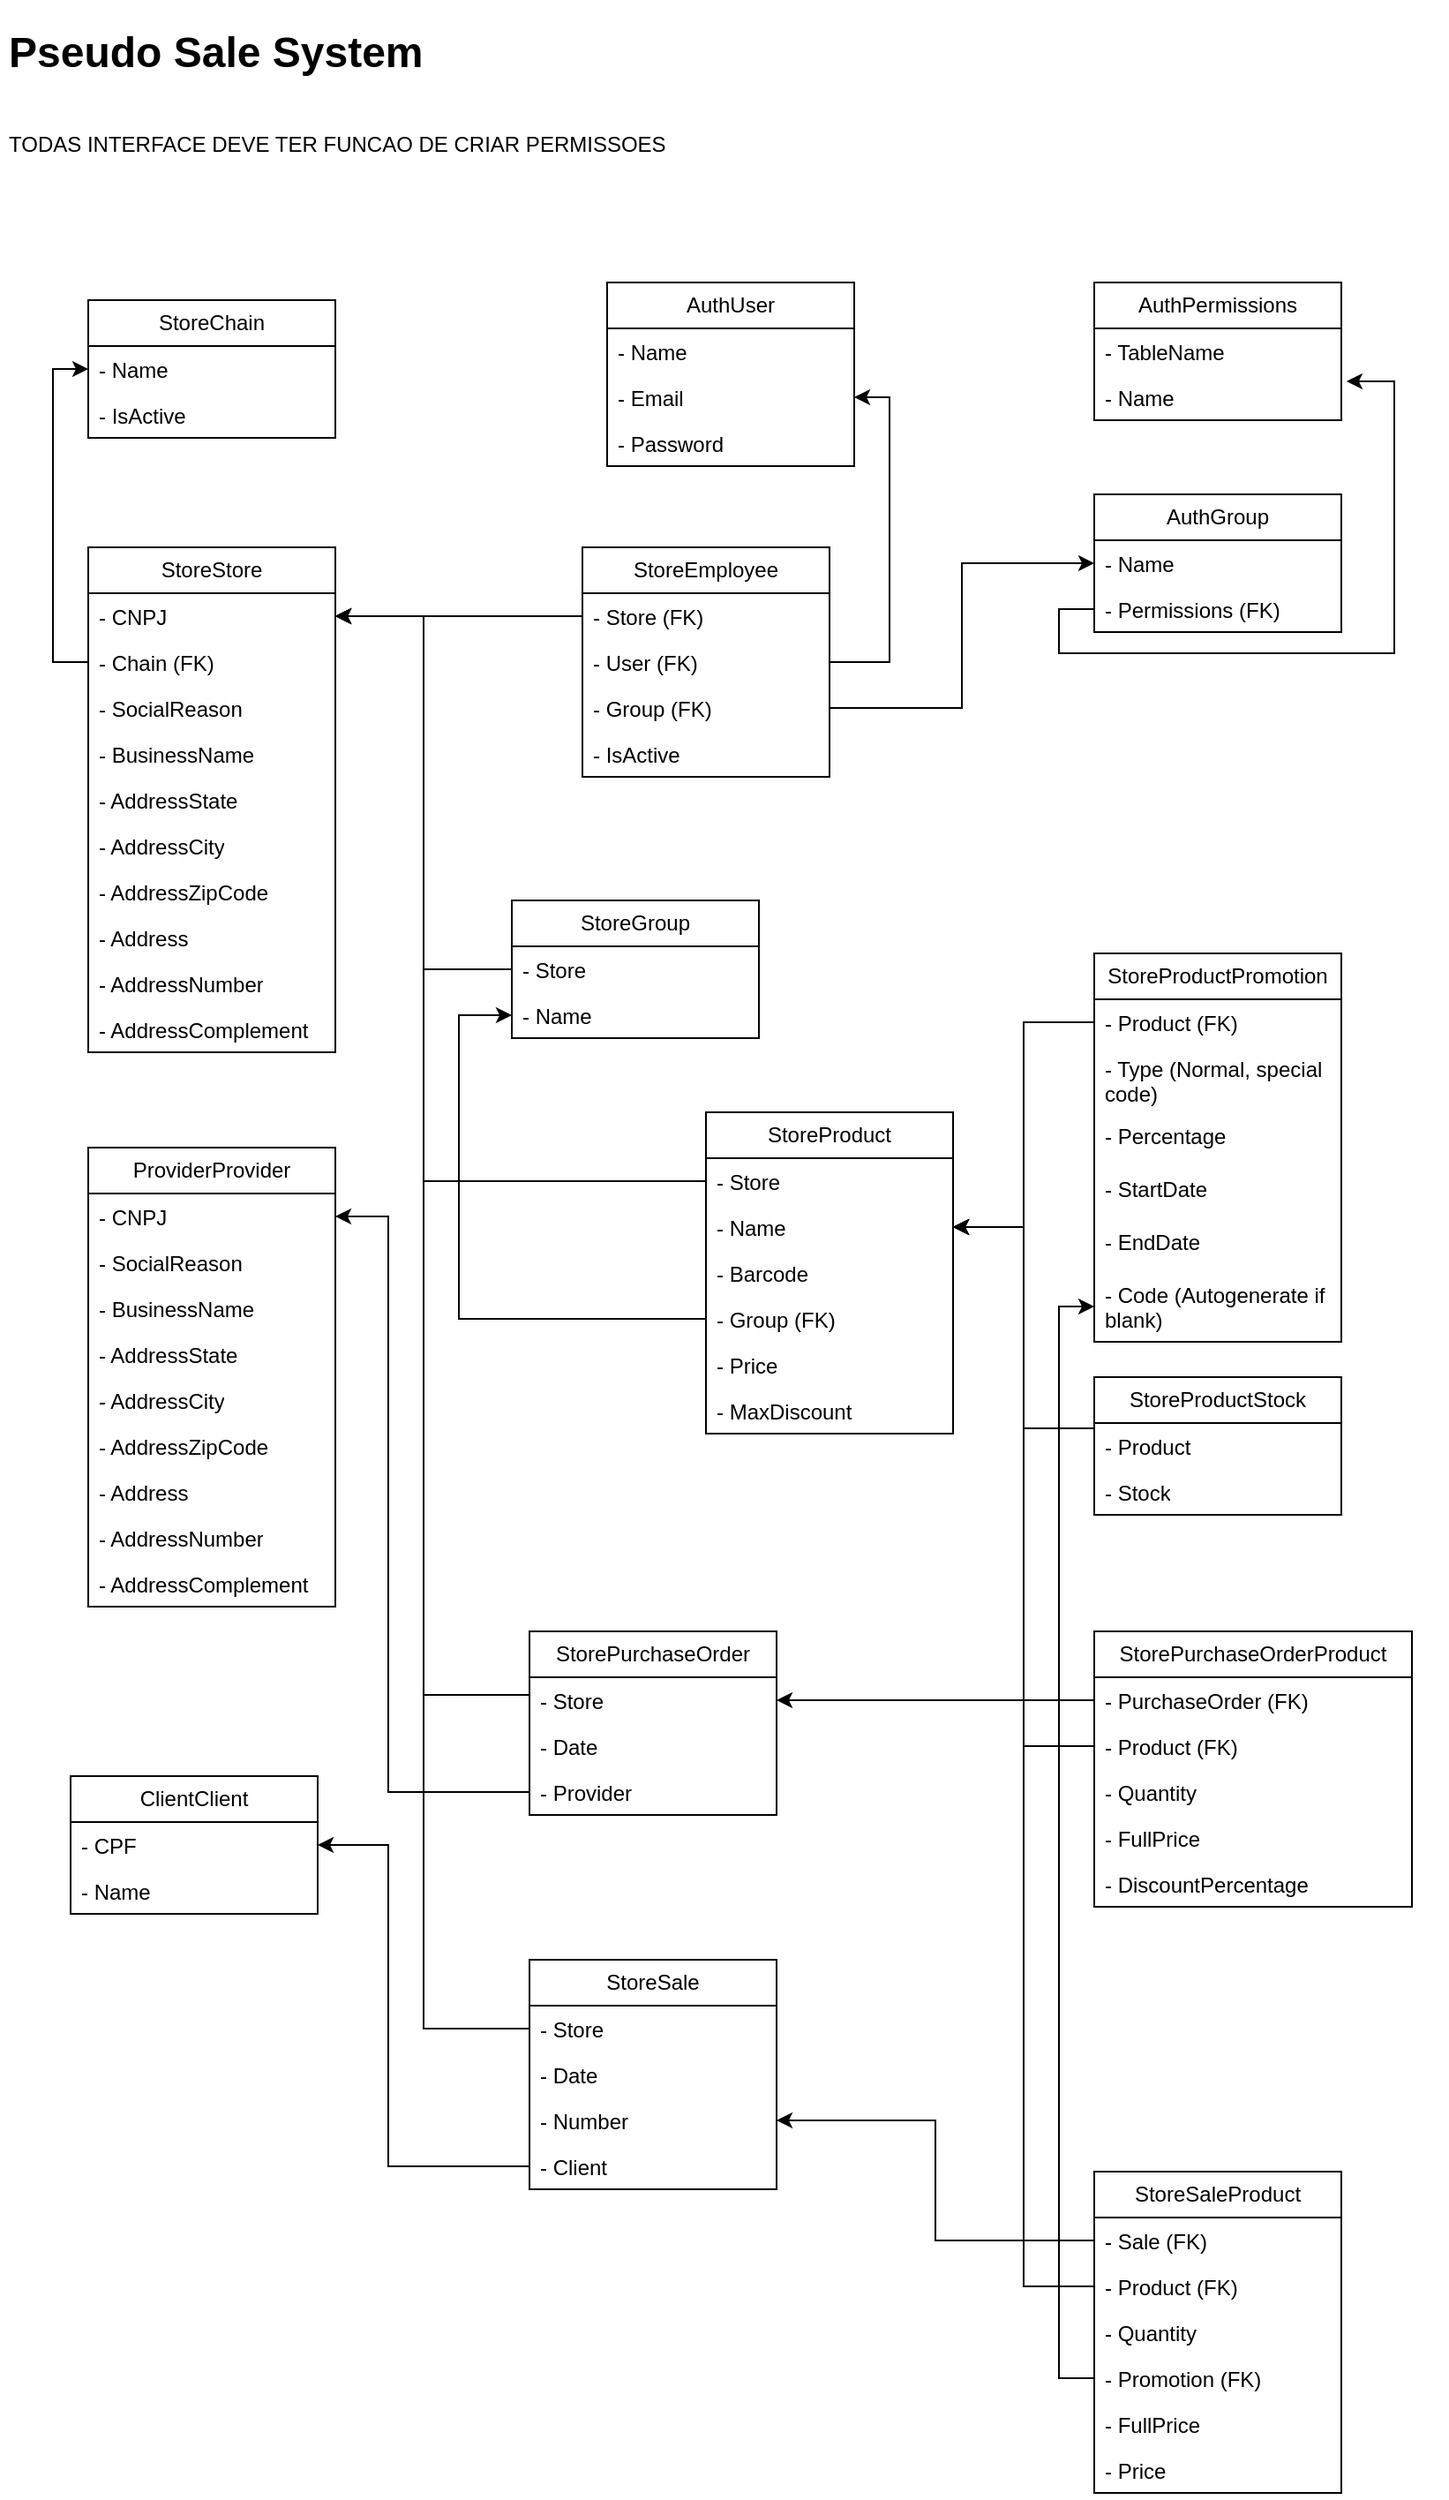 <mxfile version="22.1.4" type="github">
  <diagram name="Página-1" id="JDsp33hWqrRXyXO98LuT">
    <mxGraphModel dx="1434" dy="798" grid="1" gridSize="10" guides="1" tooltips="1" connect="1" arrows="1" fold="1" page="1" pageScale="1" pageWidth="827" pageHeight="1169" math="0" shadow="0">
      <root>
        <mxCell id="0" />
        <mxCell id="1" parent="0" />
        <mxCell id="EbBQBLh8R_R1dSufJQPm-2" value="&lt;h1&gt;Pseudo Sale System&lt;/h1&gt;&lt;div&gt;&lt;br&gt;&lt;/div&gt;&lt;div&gt;TODAS INTERFACE DEVE TER FUNCAO DE CRIAR PERMISSOES&lt;/div&gt;" style="text;html=1;strokeColor=none;fillColor=none;spacing=5;spacingTop=-20;whiteSpace=wrap;overflow=hidden;rounded=0;" parent="1" vertex="1">
          <mxGeometry y="20" width="820" height="120" as="geometry" />
        </mxCell>
        <mxCell id="EbBQBLh8R_R1dSufJQPm-3" value="AuthUser" style="swimlane;fontStyle=0;childLayout=stackLayout;horizontal=1;startSize=26;fillColor=none;horizontalStack=0;resizeParent=1;resizeParentMax=0;resizeLast=0;collapsible=1;marginBottom=0;whiteSpace=wrap;html=1;" parent="1" vertex="1">
          <mxGeometry x="344" y="170" width="140" height="104" as="geometry" />
        </mxCell>
        <mxCell id="EbBQBLh8R_R1dSufJQPm-4" value="- Name" style="text;strokeColor=none;fillColor=none;align=left;verticalAlign=top;spacingLeft=4;spacingRight=4;overflow=hidden;rotatable=0;points=[[0,0.5],[1,0.5]];portConstraint=eastwest;whiteSpace=wrap;html=1;" parent="EbBQBLh8R_R1dSufJQPm-3" vertex="1">
          <mxGeometry y="26" width="140" height="26" as="geometry" />
        </mxCell>
        <mxCell id="EbBQBLh8R_R1dSufJQPm-5" value="- Email" style="text;strokeColor=none;fillColor=none;align=left;verticalAlign=top;spacingLeft=4;spacingRight=4;overflow=hidden;rotatable=0;points=[[0,0.5],[1,0.5]];portConstraint=eastwest;whiteSpace=wrap;html=1;" parent="EbBQBLh8R_R1dSufJQPm-3" vertex="1">
          <mxGeometry y="52" width="140" height="26" as="geometry" />
        </mxCell>
        <mxCell id="EbBQBLh8R_R1dSufJQPm-6" value="- Password" style="text;strokeColor=none;fillColor=none;align=left;verticalAlign=top;spacingLeft=4;spacingRight=4;overflow=hidden;rotatable=0;points=[[0,0.5],[1,0.5]];portConstraint=eastwest;whiteSpace=wrap;html=1;" parent="EbBQBLh8R_R1dSufJQPm-3" vertex="1">
          <mxGeometry y="78" width="140" height="26" as="geometry" />
        </mxCell>
        <mxCell id="EbBQBLh8R_R1dSufJQPm-7" value="StoreStore" style="swimlane;fontStyle=0;childLayout=stackLayout;horizontal=1;startSize=26;fillColor=none;horizontalStack=0;resizeParent=1;resizeParentMax=0;resizeLast=0;collapsible=1;marginBottom=0;whiteSpace=wrap;html=1;" parent="1" vertex="1">
          <mxGeometry x="50" y="320" width="140" height="286" as="geometry" />
        </mxCell>
        <mxCell id="EbBQBLh8R_R1dSufJQPm-8" value="- CNPJ" style="text;strokeColor=none;fillColor=none;align=left;verticalAlign=top;spacingLeft=4;spacingRight=4;overflow=hidden;rotatable=0;points=[[0,0.5],[1,0.5]];portConstraint=eastwest;whiteSpace=wrap;html=1;" parent="EbBQBLh8R_R1dSufJQPm-7" vertex="1">
          <mxGeometry y="26" width="140" height="26" as="geometry" />
        </mxCell>
        <mxCell id="EbBQBLh8R_R1dSufJQPm-63" value="- Chain (FK)" style="text;strokeColor=none;fillColor=none;align=left;verticalAlign=top;spacingLeft=4;spacingRight=4;overflow=hidden;rotatable=0;points=[[0,0.5],[1,0.5]];portConstraint=eastwest;whiteSpace=wrap;html=1;" parent="EbBQBLh8R_R1dSufJQPm-7" vertex="1">
          <mxGeometry y="52" width="140" height="26" as="geometry" />
        </mxCell>
        <mxCell id="EbBQBLh8R_R1dSufJQPm-9" value="- SocialReason" style="text;strokeColor=none;fillColor=none;align=left;verticalAlign=top;spacingLeft=4;spacingRight=4;overflow=hidden;rotatable=0;points=[[0,0.5],[1,0.5]];portConstraint=eastwest;whiteSpace=wrap;html=1;" parent="EbBQBLh8R_R1dSufJQPm-7" vertex="1">
          <mxGeometry y="78" width="140" height="26" as="geometry" />
        </mxCell>
        <mxCell id="EbBQBLh8R_R1dSufJQPm-10" value="- BusinessName" style="text;strokeColor=none;fillColor=none;align=left;verticalAlign=top;spacingLeft=4;spacingRight=4;overflow=hidden;rotatable=0;points=[[0,0.5],[1,0.5]];portConstraint=eastwest;whiteSpace=wrap;html=1;" parent="EbBQBLh8R_R1dSufJQPm-7" vertex="1">
          <mxGeometry y="104" width="140" height="26" as="geometry" />
        </mxCell>
        <mxCell id="EbBQBLh8R_R1dSufJQPm-11" value="- AddressState" style="text;strokeColor=none;fillColor=none;align=left;verticalAlign=top;spacingLeft=4;spacingRight=4;overflow=hidden;rotatable=0;points=[[0,0.5],[1,0.5]];portConstraint=eastwest;whiteSpace=wrap;html=1;" parent="EbBQBLh8R_R1dSufJQPm-7" vertex="1">
          <mxGeometry y="130" width="140" height="26" as="geometry" />
        </mxCell>
        <mxCell id="EbBQBLh8R_R1dSufJQPm-12" value="- AddressCity" style="text;strokeColor=none;fillColor=none;align=left;verticalAlign=top;spacingLeft=4;spacingRight=4;overflow=hidden;rotatable=0;points=[[0,0.5],[1,0.5]];portConstraint=eastwest;whiteSpace=wrap;html=1;" parent="EbBQBLh8R_R1dSufJQPm-7" vertex="1">
          <mxGeometry y="156" width="140" height="26" as="geometry" />
        </mxCell>
        <mxCell id="EbBQBLh8R_R1dSufJQPm-15" value="- AddressZipCode" style="text;strokeColor=none;fillColor=none;align=left;verticalAlign=top;spacingLeft=4;spacingRight=4;overflow=hidden;rotatable=0;points=[[0,0.5],[1,0.5]];portConstraint=eastwest;whiteSpace=wrap;html=1;" parent="EbBQBLh8R_R1dSufJQPm-7" vertex="1">
          <mxGeometry y="182" width="140" height="26" as="geometry" />
        </mxCell>
        <mxCell id="EbBQBLh8R_R1dSufJQPm-13" value="- Address" style="text;strokeColor=none;fillColor=none;align=left;verticalAlign=top;spacingLeft=4;spacingRight=4;overflow=hidden;rotatable=0;points=[[0,0.5],[1,0.5]];portConstraint=eastwest;whiteSpace=wrap;html=1;" parent="EbBQBLh8R_R1dSufJQPm-7" vertex="1">
          <mxGeometry y="208" width="140" height="26" as="geometry" />
        </mxCell>
        <mxCell id="EbBQBLh8R_R1dSufJQPm-14" value="- AddressNumber" style="text;strokeColor=none;fillColor=none;align=left;verticalAlign=top;spacingLeft=4;spacingRight=4;overflow=hidden;rotatable=0;points=[[0,0.5],[1,0.5]];portConstraint=eastwest;whiteSpace=wrap;html=1;" parent="EbBQBLh8R_R1dSufJQPm-7" vertex="1">
          <mxGeometry y="234" width="140" height="26" as="geometry" />
        </mxCell>
        <mxCell id="EbBQBLh8R_R1dSufJQPm-16" value="- AddressComplement" style="text;strokeColor=none;fillColor=none;align=left;verticalAlign=top;spacingLeft=4;spacingRight=4;overflow=hidden;rotatable=0;points=[[0,0.5],[1,0.5]];portConstraint=eastwest;whiteSpace=wrap;html=1;" parent="EbBQBLh8R_R1dSufJQPm-7" vertex="1">
          <mxGeometry y="260" width="140" height="26" as="geometry" />
        </mxCell>
        <mxCell id="EbBQBLh8R_R1dSufJQPm-17" value="StoreEmployee" style="swimlane;fontStyle=0;childLayout=stackLayout;horizontal=1;startSize=26;fillColor=none;horizontalStack=0;resizeParent=1;resizeParentMax=0;resizeLast=0;collapsible=1;marginBottom=0;whiteSpace=wrap;html=1;" parent="1" vertex="1">
          <mxGeometry x="330" y="320" width="140" height="130" as="geometry" />
        </mxCell>
        <mxCell id="EbBQBLh8R_R1dSufJQPm-18" value="- Store (FK)" style="text;strokeColor=none;fillColor=none;align=left;verticalAlign=top;spacingLeft=4;spacingRight=4;overflow=hidden;rotatable=0;points=[[0,0.5],[1,0.5]];portConstraint=eastwest;whiteSpace=wrap;html=1;" parent="EbBQBLh8R_R1dSufJQPm-17" vertex="1">
          <mxGeometry y="26" width="140" height="26" as="geometry" />
        </mxCell>
        <mxCell id="EbBQBLh8R_R1dSufJQPm-19" value="- User (FK)" style="text;strokeColor=none;fillColor=none;align=left;verticalAlign=top;spacingLeft=4;spacingRight=4;overflow=hidden;rotatable=0;points=[[0,0.5],[1,0.5]];portConstraint=eastwest;whiteSpace=wrap;html=1;" parent="EbBQBLh8R_R1dSufJQPm-17" vertex="1">
          <mxGeometry y="52" width="140" height="26" as="geometry" />
        </mxCell>
        <mxCell id="EbBQBLh8R_R1dSufJQPm-47" value="- Group (FK)" style="text;strokeColor=none;fillColor=none;align=left;verticalAlign=top;spacingLeft=4;spacingRight=4;overflow=hidden;rotatable=0;points=[[0,0.5],[1,0.5]];portConstraint=eastwest;whiteSpace=wrap;html=1;" parent="EbBQBLh8R_R1dSufJQPm-17" vertex="1">
          <mxGeometry y="78" width="140" height="26" as="geometry" />
        </mxCell>
        <mxCell id="EbBQBLh8R_R1dSufJQPm-20" value="- IsActive&amp;nbsp;" style="text;strokeColor=none;fillColor=none;align=left;verticalAlign=top;spacingLeft=4;spacingRight=4;overflow=hidden;rotatable=0;points=[[0,0.5],[1,0.5]];portConstraint=eastwest;whiteSpace=wrap;html=1;" parent="EbBQBLh8R_R1dSufJQPm-17" vertex="1">
          <mxGeometry y="104" width="140" height="26" as="geometry" />
        </mxCell>
        <mxCell id="EbBQBLh8R_R1dSufJQPm-27" style="edgeStyle=orthogonalEdgeStyle;rounded=0;orthogonalLoop=1;jettySize=auto;html=1;" parent="1" source="EbBQBLh8R_R1dSufJQPm-18" target="EbBQBLh8R_R1dSufJQPm-8" edge="1">
          <mxGeometry relative="1" as="geometry" />
        </mxCell>
        <mxCell id="EbBQBLh8R_R1dSufJQPm-28" style="edgeStyle=orthogonalEdgeStyle;rounded=0;orthogonalLoop=1;jettySize=auto;html=1;entryX=1;entryY=0.5;entryDx=0;entryDy=0;" parent="1" source="EbBQBLh8R_R1dSufJQPm-19" target="EbBQBLh8R_R1dSufJQPm-5" edge="1">
          <mxGeometry relative="1" as="geometry" />
        </mxCell>
        <mxCell id="EbBQBLh8R_R1dSufJQPm-29" value="StoreProduct" style="swimlane;fontStyle=0;childLayout=stackLayout;horizontal=1;startSize=26;fillColor=none;horizontalStack=0;resizeParent=1;resizeParentMax=0;resizeLast=0;collapsible=1;marginBottom=0;whiteSpace=wrap;html=1;" parent="1" vertex="1">
          <mxGeometry x="400" y="640" width="140" height="182" as="geometry" />
        </mxCell>
        <mxCell id="EbBQBLh8R_R1dSufJQPm-30" value="- Store" style="text;strokeColor=none;fillColor=none;align=left;verticalAlign=top;spacingLeft=4;spacingRight=4;overflow=hidden;rotatable=0;points=[[0,0.5],[1,0.5]];portConstraint=eastwest;whiteSpace=wrap;html=1;" parent="EbBQBLh8R_R1dSufJQPm-29" vertex="1">
          <mxGeometry y="26" width="140" height="26" as="geometry" />
        </mxCell>
        <mxCell id="EbBQBLh8R_R1dSufJQPm-31" value="- Name" style="text;strokeColor=none;fillColor=none;align=left;verticalAlign=top;spacingLeft=4;spacingRight=4;overflow=hidden;rotatable=0;points=[[0,0.5],[1,0.5]];portConstraint=eastwest;whiteSpace=wrap;html=1;" parent="EbBQBLh8R_R1dSufJQPm-29" vertex="1">
          <mxGeometry y="52" width="140" height="26" as="geometry" />
        </mxCell>
        <mxCell id="EbBQBLh8R_R1dSufJQPm-33" value="- Barcode" style="text;strokeColor=none;fillColor=none;align=left;verticalAlign=top;spacingLeft=4;spacingRight=4;overflow=hidden;rotatable=0;points=[[0,0.5],[1,0.5]];portConstraint=eastwest;whiteSpace=wrap;html=1;" parent="EbBQBLh8R_R1dSufJQPm-29" vertex="1">
          <mxGeometry y="78" width="140" height="26" as="geometry" />
        </mxCell>
        <mxCell id="EbBQBLh8R_R1dSufJQPm-34" value="- Group (FK)" style="text;strokeColor=none;fillColor=none;align=left;verticalAlign=top;spacingLeft=4;spacingRight=4;overflow=hidden;rotatable=0;points=[[0,0.5],[1,0.5]];portConstraint=eastwest;whiteSpace=wrap;html=1;" parent="EbBQBLh8R_R1dSufJQPm-29" vertex="1">
          <mxGeometry y="104" width="140" height="26" as="geometry" />
        </mxCell>
        <mxCell id="EbBQBLh8R_R1dSufJQPm-53" value="- Price" style="text;strokeColor=none;fillColor=none;align=left;verticalAlign=top;spacingLeft=4;spacingRight=4;overflow=hidden;rotatable=0;points=[[0,0.5],[1,0.5]];portConstraint=eastwest;whiteSpace=wrap;html=1;" parent="EbBQBLh8R_R1dSufJQPm-29" vertex="1">
          <mxGeometry y="130" width="140" height="26" as="geometry" />
        </mxCell>
        <mxCell id="EbBQBLh8R_R1dSufJQPm-102" value="- MaxDiscount" style="text;strokeColor=none;fillColor=none;align=left;verticalAlign=top;spacingLeft=4;spacingRight=4;overflow=hidden;rotatable=0;points=[[0,0.5],[1,0.5]];portConstraint=eastwest;whiteSpace=wrap;html=1;" parent="EbBQBLh8R_R1dSufJQPm-29" vertex="1">
          <mxGeometry y="156" width="140" height="26" as="geometry" />
        </mxCell>
        <mxCell id="EbBQBLh8R_R1dSufJQPm-35" value="StoreGroup" style="swimlane;fontStyle=0;childLayout=stackLayout;horizontal=1;startSize=26;fillColor=none;horizontalStack=0;resizeParent=1;resizeParentMax=0;resizeLast=0;collapsible=1;marginBottom=0;whiteSpace=wrap;html=1;" parent="1" vertex="1">
          <mxGeometry x="290" y="520" width="140" height="78" as="geometry" />
        </mxCell>
        <mxCell id="EbBQBLh8R_R1dSufJQPm-36" value="- Store" style="text;strokeColor=none;fillColor=none;align=left;verticalAlign=top;spacingLeft=4;spacingRight=4;overflow=hidden;rotatable=0;points=[[0,0.5],[1,0.5]];portConstraint=eastwest;whiteSpace=wrap;html=1;" parent="EbBQBLh8R_R1dSufJQPm-35" vertex="1">
          <mxGeometry y="26" width="140" height="26" as="geometry" />
        </mxCell>
        <mxCell id="EbBQBLh8R_R1dSufJQPm-37" value="- Name" style="text;strokeColor=none;fillColor=none;align=left;verticalAlign=top;spacingLeft=4;spacingRight=4;overflow=hidden;rotatable=0;points=[[0,0.5],[1,0.5]];portConstraint=eastwest;whiteSpace=wrap;html=1;" parent="EbBQBLh8R_R1dSufJQPm-35" vertex="1">
          <mxGeometry y="52" width="140" height="26" as="geometry" />
        </mxCell>
        <mxCell id="EbBQBLh8R_R1dSufJQPm-39" value="AuthPermissions" style="swimlane;fontStyle=0;childLayout=stackLayout;horizontal=1;startSize=26;fillColor=none;horizontalStack=0;resizeParent=1;resizeParentMax=0;resizeLast=0;collapsible=1;marginBottom=0;whiteSpace=wrap;html=1;" parent="1" vertex="1">
          <mxGeometry x="620" y="170" width="140" height="78" as="geometry" />
        </mxCell>
        <mxCell id="EbBQBLh8R_R1dSufJQPm-40" value="- TableName" style="text;strokeColor=none;fillColor=none;align=left;verticalAlign=top;spacingLeft=4;spacingRight=4;overflow=hidden;rotatable=0;points=[[0,0.5],[1,0.5]];portConstraint=eastwest;whiteSpace=wrap;html=1;" parent="EbBQBLh8R_R1dSufJQPm-39" vertex="1">
          <mxGeometry y="26" width="140" height="26" as="geometry" />
        </mxCell>
        <mxCell id="EbBQBLh8R_R1dSufJQPm-41" value="- Name" style="text;strokeColor=none;fillColor=none;align=left;verticalAlign=top;spacingLeft=4;spacingRight=4;overflow=hidden;rotatable=0;points=[[0,0.5],[1,0.5]];portConstraint=eastwest;whiteSpace=wrap;html=1;" parent="EbBQBLh8R_R1dSufJQPm-39" vertex="1">
          <mxGeometry y="52" width="140" height="26" as="geometry" />
        </mxCell>
        <mxCell id="EbBQBLh8R_R1dSufJQPm-43" value="AuthGroup" style="swimlane;fontStyle=0;childLayout=stackLayout;horizontal=1;startSize=26;fillColor=none;horizontalStack=0;resizeParent=1;resizeParentMax=0;resizeLast=0;collapsible=1;marginBottom=0;whiteSpace=wrap;html=1;" parent="1" vertex="1">
          <mxGeometry x="620" y="290" width="140" height="78" as="geometry" />
        </mxCell>
        <mxCell id="EbBQBLh8R_R1dSufJQPm-44" value="- Name" style="text;strokeColor=none;fillColor=none;align=left;verticalAlign=top;spacingLeft=4;spacingRight=4;overflow=hidden;rotatable=0;points=[[0,0.5],[1,0.5]];portConstraint=eastwest;whiteSpace=wrap;html=1;" parent="EbBQBLh8R_R1dSufJQPm-43" vertex="1">
          <mxGeometry y="26" width="140" height="26" as="geometry" />
        </mxCell>
        <mxCell id="EbBQBLh8R_R1dSufJQPm-45" value="- Permissions (FK)" style="text;strokeColor=none;fillColor=none;align=left;verticalAlign=top;spacingLeft=4;spacingRight=4;overflow=hidden;rotatable=0;points=[[0,0.5],[1,0.5]];portConstraint=eastwest;whiteSpace=wrap;html=1;" parent="EbBQBLh8R_R1dSufJQPm-43" vertex="1">
          <mxGeometry y="52" width="140" height="26" as="geometry" />
        </mxCell>
        <mxCell id="EbBQBLh8R_R1dSufJQPm-48" style="edgeStyle=orthogonalEdgeStyle;rounded=0;orthogonalLoop=1;jettySize=auto;html=1;entryX=0;entryY=0.5;entryDx=0;entryDy=0;" parent="1" source="EbBQBLh8R_R1dSufJQPm-47" target="EbBQBLh8R_R1dSufJQPm-44" edge="1">
          <mxGeometry relative="1" as="geometry" />
        </mxCell>
        <mxCell id="EbBQBLh8R_R1dSufJQPm-49" style="edgeStyle=orthogonalEdgeStyle;rounded=0;orthogonalLoop=1;jettySize=auto;html=1;" parent="1" source="EbBQBLh8R_R1dSufJQPm-36" target="EbBQBLh8R_R1dSufJQPm-8" edge="1">
          <mxGeometry relative="1" as="geometry" />
        </mxCell>
        <mxCell id="EbBQBLh8R_R1dSufJQPm-50" style="edgeStyle=orthogonalEdgeStyle;rounded=0;orthogonalLoop=1;jettySize=auto;html=1;entryX=1;entryY=0.5;entryDx=0;entryDy=0;" parent="1" source="EbBQBLh8R_R1dSufJQPm-30" target="EbBQBLh8R_R1dSufJQPm-8" edge="1">
          <mxGeometry relative="1" as="geometry">
            <Array as="points">
              <mxPoint x="240" y="679" />
              <mxPoint x="240" y="359" />
            </Array>
          </mxGeometry>
        </mxCell>
        <mxCell id="EbBQBLh8R_R1dSufJQPm-51" style="edgeStyle=orthogonalEdgeStyle;rounded=0;orthogonalLoop=1;jettySize=auto;html=1;entryX=0;entryY=0.5;entryDx=0;entryDy=0;" parent="1" source="EbBQBLh8R_R1dSufJQPm-34" target="EbBQBLh8R_R1dSufJQPm-37" edge="1">
          <mxGeometry relative="1" as="geometry">
            <Array as="points">
              <mxPoint x="260" y="757" />
              <mxPoint x="260" y="585" />
            </Array>
          </mxGeometry>
        </mxCell>
        <mxCell id="EbBQBLh8R_R1dSufJQPm-52" style="edgeStyle=orthogonalEdgeStyle;rounded=0;orthogonalLoop=1;jettySize=auto;html=1;entryX=1.021;entryY=0.154;entryDx=0;entryDy=0;entryPerimeter=0;" parent="1" source="EbBQBLh8R_R1dSufJQPm-45" target="EbBQBLh8R_R1dSufJQPm-41" edge="1">
          <mxGeometry relative="1" as="geometry">
            <Array as="points">
              <mxPoint x="600" y="355" />
              <mxPoint x="600" y="380" />
              <mxPoint x="790" y="380" />
              <mxPoint x="790" y="226" />
            </Array>
          </mxGeometry>
        </mxCell>
        <mxCell id="EbBQBLh8R_R1dSufJQPm-54" value="StoreProductStock" style="swimlane;fontStyle=0;childLayout=stackLayout;horizontal=1;startSize=26;fillColor=none;horizontalStack=0;resizeParent=1;resizeParentMax=0;resizeLast=0;collapsible=1;marginBottom=0;whiteSpace=wrap;html=1;" parent="1" vertex="1">
          <mxGeometry x="620" y="790" width="140" height="78" as="geometry" />
        </mxCell>
        <mxCell id="EbBQBLh8R_R1dSufJQPm-55" value="- Product" style="text;strokeColor=none;fillColor=none;align=left;verticalAlign=top;spacingLeft=4;spacingRight=4;overflow=hidden;rotatable=0;points=[[0,0.5],[1,0.5]];portConstraint=eastwest;whiteSpace=wrap;html=1;" parent="EbBQBLh8R_R1dSufJQPm-54" vertex="1">
          <mxGeometry y="26" width="140" height="26" as="geometry" />
        </mxCell>
        <mxCell id="EbBQBLh8R_R1dSufJQPm-56" value="- Stock" style="text;strokeColor=none;fillColor=none;align=left;verticalAlign=top;spacingLeft=4;spacingRight=4;overflow=hidden;rotatable=0;points=[[0,0.5],[1,0.5]];portConstraint=eastwest;whiteSpace=wrap;html=1;" parent="EbBQBLh8R_R1dSufJQPm-54" vertex="1">
          <mxGeometry y="52" width="140" height="26" as="geometry" />
        </mxCell>
        <mxCell id="EbBQBLh8R_R1dSufJQPm-59" value="StoreChain" style="swimlane;fontStyle=0;childLayout=stackLayout;horizontal=1;startSize=26;fillColor=none;horizontalStack=0;resizeParent=1;resizeParentMax=0;resizeLast=0;collapsible=1;marginBottom=0;whiteSpace=wrap;html=1;" parent="1" vertex="1">
          <mxGeometry x="50" y="180" width="140" height="78" as="geometry" />
        </mxCell>
        <mxCell id="EbBQBLh8R_R1dSufJQPm-60" value="- Name" style="text;strokeColor=none;fillColor=none;align=left;verticalAlign=top;spacingLeft=4;spacingRight=4;overflow=hidden;rotatable=0;points=[[0,0.5],[1,0.5]];portConstraint=eastwest;whiteSpace=wrap;html=1;" parent="EbBQBLh8R_R1dSufJQPm-59" vertex="1">
          <mxGeometry y="26" width="140" height="26" as="geometry" />
        </mxCell>
        <mxCell id="EbBQBLh8R_R1dSufJQPm-61" value="- IsActive" style="text;strokeColor=none;fillColor=none;align=left;verticalAlign=top;spacingLeft=4;spacingRight=4;overflow=hidden;rotatable=0;points=[[0,0.5],[1,0.5]];portConstraint=eastwest;whiteSpace=wrap;html=1;" parent="EbBQBLh8R_R1dSufJQPm-59" vertex="1">
          <mxGeometry y="52" width="140" height="26" as="geometry" />
        </mxCell>
        <mxCell id="EbBQBLh8R_R1dSufJQPm-65" style="edgeStyle=orthogonalEdgeStyle;rounded=0;orthogonalLoop=1;jettySize=auto;html=1;entryX=0;entryY=0.5;entryDx=0;entryDy=0;" parent="1" source="EbBQBLh8R_R1dSufJQPm-63" target="EbBQBLh8R_R1dSufJQPm-60" edge="1">
          <mxGeometry relative="1" as="geometry" />
        </mxCell>
        <mxCell id="EbBQBLh8R_R1dSufJQPm-70" style="edgeStyle=orthogonalEdgeStyle;rounded=0;orthogonalLoop=1;jettySize=auto;html=1;entryX=1;entryY=0.5;entryDx=0;entryDy=0;" parent="1" source="EbBQBLh8R_R1dSufJQPm-67" target="EbBQBLh8R_R1dSufJQPm-8" edge="1">
          <mxGeometry relative="1" as="geometry">
            <Array as="points">
              <mxPoint x="240" y="970" />
              <mxPoint x="240" y="359" />
            </Array>
          </mxGeometry>
        </mxCell>
        <mxCell id="EbBQBLh8R_R1dSufJQPm-66" value="StorePurchaseOrder" style="swimlane;fontStyle=0;childLayout=stackLayout;horizontal=1;startSize=26;fillColor=none;horizontalStack=0;resizeParent=1;resizeParentMax=0;resizeLast=0;collapsible=1;marginBottom=0;whiteSpace=wrap;html=1;" parent="1" vertex="1">
          <mxGeometry x="300" y="934" width="140" height="104" as="geometry" />
        </mxCell>
        <mxCell id="EbBQBLh8R_R1dSufJQPm-67" value="- Store" style="text;strokeColor=none;fillColor=none;align=left;verticalAlign=top;spacingLeft=4;spacingRight=4;overflow=hidden;rotatable=0;points=[[0,0.5],[1,0.5]];portConstraint=eastwest;whiteSpace=wrap;html=1;" parent="EbBQBLh8R_R1dSufJQPm-66" vertex="1">
          <mxGeometry y="26" width="140" height="26" as="geometry" />
        </mxCell>
        <mxCell id="EbBQBLh8R_R1dSufJQPm-68" value="- Date" style="text;strokeColor=none;fillColor=none;align=left;verticalAlign=top;spacingLeft=4;spacingRight=4;overflow=hidden;rotatable=0;points=[[0,0.5],[1,0.5]];portConstraint=eastwest;whiteSpace=wrap;html=1;" parent="EbBQBLh8R_R1dSufJQPm-66" vertex="1">
          <mxGeometry y="52" width="140" height="26" as="geometry" />
        </mxCell>
        <mxCell id="EbBQBLh8R_R1dSufJQPm-69" value="- Provider" style="text;strokeColor=none;fillColor=none;align=left;verticalAlign=top;spacingLeft=4;spacingRight=4;overflow=hidden;rotatable=0;points=[[0,0.5],[1,0.5]];portConstraint=eastwest;whiteSpace=wrap;html=1;" parent="EbBQBLh8R_R1dSufJQPm-66" vertex="1">
          <mxGeometry y="78" width="140" height="26" as="geometry" />
        </mxCell>
        <mxCell id="EbBQBLh8R_R1dSufJQPm-72" value="ProviderProvider" style="swimlane;fontStyle=0;childLayout=stackLayout;horizontal=1;startSize=26;fillColor=none;horizontalStack=0;resizeParent=1;resizeParentMax=0;resizeLast=0;collapsible=1;marginBottom=0;whiteSpace=wrap;html=1;" parent="1" vertex="1">
          <mxGeometry x="50" y="660" width="140" height="260" as="geometry" />
        </mxCell>
        <mxCell id="EbBQBLh8R_R1dSufJQPm-73" value="- CNPJ" style="text;strokeColor=none;fillColor=none;align=left;verticalAlign=top;spacingLeft=4;spacingRight=4;overflow=hidden;rotatable=0;points=[[0,0.5],[1,0.5]];portConstraint=eastwest;whiteSpace=wrap;html=1;" parent="EbBQBLh8R_R1dSufJQPm-72" vertex="1">
          <mxGeometry y="26" width="140" height="26" as="geometry" />
        </mxCell>
        <mxCell id="EbBQBLh8R_R1dSufJQPm-75" value="- SocialReason" style="text;strokeColor=none;fillColor=none;align=left;verticalAlign=top;spacingLeft=4;spacingRight=4;overflow=hidden;rotatable=0;points=[[0,0.5],[1,0.5]];portConstraint=eastwest;whiteSpace=wrap;html=1;" parent="EbBQBLh8R_R1dSufJQPm-72" vertex="1">
          <mxGeometry y="52" width="140" height="26" as="geometry" />
        </mxCell>
        <mxCell id="EbBQBLh8R_R1dSufJQPm-76" value="- BusinessName" style="text;strokeColor=none;fillColor=none;align=left;verticalAlign=top;spacingLeft=4;spacingRight=4;overflow=hidden;rotatable=0;points=[[0,0.5],[1,0.5]];portConstraint=eastwest;whiteSpace=wrap;html=1;" parent="EbBQBLh8R_R1dSufJQPm-72" vertex="1">
          <mxGeometry y="78" width="140" height="26" as="geometry" />
        </mxCell>
        <mxCell id="EbBQBLh8R_R1dSufJQPm-77" value="- AddressState" style="text;strokeColor=none;fillColor=none;align=left;verticalAlign=top;spacingLeft=4;spacingRight=4;overflow=hidden;rotatable=0;points=[[0,0.5],[1,0.5]];portConstraint=eastwest;whiteSpace=wrap;html=1;" parent="EbBQBLh8R_R1dSufJQPm-72" vertex="1">
          <mxGeometry y="104" width="140" height="26" as="geometry" />
        </mxCell>
        <mxCell id="EbBQBLh8R_R1dSufJQPm-78" value="- AddressCity" style="text;strokeColor=none;fillColor=none;align=left;verticalAlign=top;spacingLeft=4;spacingRight=4;overflow=hidden;rotatable=0;points=[[0,0.5],[1,0.5]];portConstraint=eastwest;whiteSpace=wrap;html=1;" parent="EbBQBLh8R_R1dSufJQPm-72" vertex="1">
          <mxGeometry y="130" width="140" height="26" as="geometry" />
        </mxCell>
        <mxCell id="EbBQBLh8R_R1dSufJQPm-79" value="- AddressZipCode" style="text;strokeColor=none;fillColor=none;align=left;verticalAlign=top;spacingLeft=4;spacingRight=4;overflow=hidden;rotatable=0;points=[[0,0.5],[1,0.5]];portConstraint=eastwest;whiteSpace=wrap;html=1;" parent="EbBQBLh8R_R1dSufJQPm-72" vertex="1">
          <mxGeometry y="156" width="140" height="26" as="geometry" />
        </mxCell>
        <mxCell id="EbBQBLh8R_R1dSufJQPm-80" value="- Address" style="text;strokeColor=none;fillColor=none;align=left;verticalAlign=top;spacingLeft=4;spacingRight=4;overflow=hidden;rotatable=0;points=[[0,0.5],[1,0.5]];portConstraint=eastwest;whiteSpace=wrap;html=1;" parent="EbBQBLh8R_R1dSufJQPm-72" vertex="1">
          <mxGeometry y="182" width="140" height="26" as="geometry" />
        </mxCell>
        <mxCell id="EbBQBLh8R_R1dSufJQPm-81" value="- AddressNumber" style="text;strokeColor=none;fillColor=none;align=left;verticalAlign=top;spacingLeft=4;spacingRight=4;overflow=hidden;rotatable=0;points=[[0,0.5],[1,0.5]];portConstraint=eastwest;whiteSpace=wrap;html=1;" parent="EbBQBLh8R_R1dSufJQPm-72" vertex="1">
          <mxGeometry y="208" width="140" height="26" as="geometry" />
        </mxCell>
        <mxCell id="EbBQBLh8R_R1dSufJQPm-82" value="- AddressComplement" style="text;strokeColor=none;fillColor=none;align=left;verticalAlign=top;spacingLeft=4;spacingRight=4;overflow=hidden;rotatable=0;points=[[0,0.5],[1,0.5]];portConstraint=eastwest;whiteSpace=wrap;html=1;" parent="EbBQBLh8R_R1dSufJQPm-72" vertex="1">
          <mxGeometry y="234" width="140" height="26" as="geometry" />
        </mxCell>
        <mxCell id="EbBQBLh8R_R1dSufJQPm-84" value="StorePurchaseOrderProduct" style="swimlane;fontStyle=0;childLayout=stackLayout;horizontal=1;startSize=26;fillColor=none;horizontalStack=0;resizeParent=1;resizeParentMax=0;resizeLast=0;collapsible=1;marginBottom=0;whiteSpace=wrap;html=1;" parent="1" vertex="1">
          <mxGeometry x="620" y="934" width="180" height="156" as="geometry" />
        </mxCell>
        <mxCell id="EbBQBLh8R_R1dSufJQPm-85" value="- PurchaseOrder (FK)" style="text;strokeColor=none;fillColor=none;align=left;verticalAlign=top;spacingLeft=4;spacingRight=4;overflow=hidden;rotatable=0;points=[[0,0.5],[1,0.5]];portConstraint=eastwest;whiteSpace=wrap;html=1;" parent="EbBQBLh8R_R1dSufJQPm-84" vertex="1">
          <mxGeometry y="26" width="180" height="26" as="geometry" />
        </mxCell>
        <mxCell id="EbBQBLh8R_R1dSufJQPm-86" value="- Product (FK)" style="text;strokeColor=none;fillColor=none;align=left;verticalAlign=top;spacingLeft=4;spacingRight=4;overflow=hidden;rotatable=0;points=[[0,0.5],[1,0.5]];portConstraint=eastwest;whiteSpace=wrap;html=1;" parent="EbBQBLh8R_R1dSufJQPm-84" vertex="1">
          <mxGeometry y="52" width="180" height="26" as="geometry" />
        </mxCell>
        <mxCell id="EbBQBLh8R_R1dSufJQPm-87" value="- Quantity" style="text;strokeColor=none;fillColor=none;align=left;verticalAlign=top;spacingLeft=4;spacingRight=4;overflow=hidden;rotatable=0;points=[[0,0.5],[1,0.5]];portConstraint=eastwest;whiteSpace=wrap;html=1;" parent="EbBQBLh8R_R1dSufJQPm-84" vertex="1">
          <mxGeometry y="78" width="180" height="26" as="geometry" />
        </mxCell>
        <mxCell id="EbBQBLh8R_R1dSufJQPm-89" value="- FullPrice" style="text;strokeColor=none;fillColor=none;align=left;verticalAlign=top;spacingLeft=4;spacingRight=4;overflow=hidden;rotatable=0;points=[[0,0.5],[1,0.5]];portConstraint=eastwest;whiteSpace=wrap;html=1;" parent="EbBQBLh8R_R1dSufJQPm-84" vertex="1">
          <mxGeometry y="104" width="180" height="26" as="geometry" />
        </mxCell>
        <mxCell id="EbBQBLh8R_R1dSufJQPm-90" value="- DiscountPercentage" style="text;strokeColor=none;fillColor=none;align=left;verticalAlign=top;spacingLeft=4;spacingRight=4;overflow=hidden;rotatable=0;points=[[0,0.5],[1,0.5]];portConstraint=eastwest;whiteSpace=wrap;html=1;" parent="EbBQBLh8R_R1dSufJQPm-84" vertex="1">
          <mxGeometry y="130" width="180" height="26" as="geometry" />
        </mxCell>
        <mxCell id="EbBQBLh8R_R1dSufJQPm-88" style="edgeStyle=orthogonalEdgeStyle;rounded=0;orthogonalLoop=1;jettySize=auto;html=1;entryX=1;entryY=0.5;entryDx=0;entryDy=0;" parent="1" source="EbBQBLh8R_R1dSufJQPm-85" target="EbBQBLh8R_R1dSufJQPm-67" edge="1">
          <mxGeometry relative="1" as="geometry" />
        </mxCell>
        <mxCell id="EbBQBLh8R_R1dSufJQPm-91" style="edgeStyle=orthogonalEdgeStyle;rounded=0;orthogonalLoop=1;jettySize=auto;html=1;entryX=1;entryY=0.5;entryDx=0;entryDy=0;" parent="1" source="EbBQBLh8R_R1dSufJQPm-86" target="EbBQBLh8R_R1dSufJQPm-31" edge="1">
          <mxGeometry relative="1" as="geometry">
            <Array as="points">
              <mxPoint x="580" y="999" />
              <mxPoint x="580" y="705" />
            </Array>
          </mxGeometry>
        </mxCell>
        <mxCell id="EbBQBLh8R_R1dSufJQPm-92" style="edgeStyle=orthogonalEdgeStyle;rounded=0;orthogonalLoop=1;jettySize=auto;html=1;" parent="1" source="EbBQBLh8R_R1dSufJQPm-55" target="EbBQBLh8R_R1dSufJQPm-31" edge="1">
          <mxGeometry relative="1" as="geometry">
            <Array as="points">
              <mxPoint x="580" y="819" />
              <mxPoint x="580" y="705" />
            </Array>
          </mxGeometry>
        </mxCell>
        <mxCell id="EbBQBLh8R_R1dSufJQPm-93" value="StoreProductPromotion" style="swimlane;fontStyle=0;childLayout=stackLayout;horizontal=1;startSize=26;fillColor=none;horizontalStack=0;resizeParent=1;resizeParentMax=0;resizeLast=0;collapsible=1;marginBottom=0;whiteSpace=wrap;html=1;" parent="1" vertex="1">
          <mxGeometry x="620" y="550" width="140" height="220" as="geometry" />
        </mxCell>
        <mxCell id="EbBQBLh8R_R1dSufJQPm-94" value="- Product (FK)" style="text;strokeColor=none;fillColor=none;align=left;verticalAlign=top;spacingLeft=4;spacingRight=4;overflow=hidden;rotatable=0;points=[[0,0.5],[1,0.5]];portConstraint=eastwest;whiteSpace=wrap;html=1;" parent="EbBQBLh8R_R1dSufJQPm-93" vertex="1">
          <mxGeometry y="26" width="140" height="26" as="geometry" />
        </mxCell>
        <mxCell id="EbBQBLh8R_R1dSufJQPm-95" value="- Type (Normal, special code)" style="text;strokeColor=none;fillColor=none;align=left;verticalAlign=top;spacingLeft=4;spacingRight=4;overflow=hidden;rotatable=0;points=[[0,0.5],[1,0.5]];portConstraint=eastwest;whiteSpace=wrap;html=1;" parent="EbBQBLh8R_R1dSufJQPm-93" vertex="1">
          <mxGeometry y="52" width="140" height="38" as="geometry" />
        </mxCell>
        <mxCell id="EbBQBLh8R_R1dSufJQPm-130" value="- Percentage" style="text;strokeColor=none;fillColor=none;align=left;verticalAlign=top;spacingLeft=4;spacingRight=4;overflow=hidden;rotatable=0;points=[[0,0.5],[1,0.5]];portConstraint=eastwest;whiteSpace=wrap;html=1;" parent="EbBQBLh8R_R1dSufJQPm-93" vertex="1">
          <mxGeometry y="90" width="140" height="30" as="geometry" />
        </mxCell>
        <mxCell id="EbBQBLh8R_R1dSufJQPm-103" value="- StartDate" style="text;strokeColor=none;fillColor=none;align=left;verticalAlign=top;spacingLeft=4;spacingRight=4;overflow=hidden;rotatable=0;points=[[0,0.5],[1,0.5]];portConstraint=eastwest;whiteSpace=wrap;html=1;" parent="EbBQBLh8R_R1dSufJQPm-93" vertex="1">
          <mxGeometry y="120" width="140" height="30" as="geometry" />
        </mxCell>
        <mxCell id="EbBQBLh8R_R1dSufJQPm-104" value="- EndDate" style="text;strokeColor=none;fillColor=none;align=left;verticalAlign=top;spacingLeft=4;spacingRight=4;overflow=hidden;rotatable=0;points=[[0,0.5],[1,0.5]];portConstraint=eastwest;whiteSpace=wrap;html=1;" parent="EbBQBLh8R_R1dSufJQPm-93" vertex="1">
          <mxGeometry y="150" width="140" height="30" as="geometry" />
        </mxCell>
        <mxCell id="EbBQBLh8R_R1dSufJQPm-105" value="- Code (Autogenerate if blank)" style="text;strokeColor=none;fillColor=none;align=left;verticalAlign=top;spacingLeft=4;spacingRight=4;overflow=hidden;rotatable=0;points=[[0,0.5],[1,0.5]];portConstraint=eastwest;whiteSpace=wrap;html=1;" parent="EbBQBLh8R_R1dSufJQPm-93" vertex="1">
          <mxGeometry y="180" width="140" height="40" as="geometry" />
        </mxCell>
        <mxCell id="EbBQBLh8R_R1dSufJQPm-98" style="edgeStyle=orthogonalEdgeStyle;rounded=0;orthogonalLoop=1;jettySize=auto;html=1;" parent="1" source="EbBQBLh8R_R1dSufJQPm-69" target="EbBQBLh8R_R1dSufJQPm-73" edge="1">
          <mxGeometry relative="1" as="geometry">
            <Array as="points">
              <mxPoint x="220" y="1025" />
              <mxPoint x="220" y="699" />
            </Array>
          </mxGeometry>
        </mxCell>
        <mxCell id="EbBQBLh8R_R1dSufJQPm-99" style="edgeStyle=orthogonalEdgeStyle;rounded=0;orthogonalLoop=1;jettySize=auto;html=1;entryX=1;entryY=0.5;entryDx=0;entryDy=0;" parent="1" source="EbBQBLh8R_R1dSufJQPm-94" target="EbBQBLh8R_R1dSufJQPm-31" edge="1">
          <mxGeometry relative="1" as="geometry" />
        </mxCell>
        <mxCell id="EbBQBLh8R_R1dSufJQPm-107" value="StoreSale" style="swimlane;fontStyle=0;childLayout=stackLayout;horizontal=1;startSize=26;fillColor=none;horizontalStack=0;resizeParent=1;resizeParentMax=0;resizeLast=0;collapsible=1;marginBottom=0;whiteSpace=wrap;html=1;" parent="1" vertex="1">
          <mxGeometry x="300" y="1120" width="140" height="130" as="geometry" />
        </mxCell>
        <mxCell id="EbBQBLh8R_R1dSufJQPm-108" value="- Store" style="text;strokeColor=none;fillColor=none;align=left;verticalAlign=top;spacingLeft=4;spacingRight=4;overflow=hidden;rotatable=0;points=[[0,0.5],[1,0.5]];portConstraint=eastwest;whiteSpace=wrap;html=1;" parent="EbBQBLh8R_R1dSufJQPm-107" vertex="1">
          <mxGeometry y="26" width="140" height="26" as="geometry" />
        </mxCell>
        <mxCell id="EbBQBLh8R_R1dSufJQPm-109" value="- Date" style="text;strokeColor=none;fillColor=none;align=left;verticalAlign=top;spacingLeft=4;spacingRight=4;overflow=hidden;rotatable=0;points=[[0,0.5],[1,0.5]];portConstraint=eastwest;whiteSpace=wrap;html=1;" parent="EbBQBLh8R_R1dSufJQPm-107" vertex="1">
          <mxGeometry y="52" width="140" height="26" as="geometry" />
        </mxCell>
        <mxCell id="EbBQBLh8R_R1dSufJQPm-124" value="- Number" style="text;strokeColor=none;fillColor=none;align=left;verticalAlign=top;spacingLeft=4;spacingRight=4;overflow=hidden;rotatable=0;points=[[0,0.5],[1,0.5]];portConstraint=eastwest;whiteSpace=wrap;html=1;" parent="EbBQBLh8R_R1dSufJQPm-107" vertex="1">
          <mxGeometry y="78" width="140" height="26" as="geometry" />
        </mxCell>
        <mxCell id="EbBQBLh8R_R1dSufJQPm-110" value="- Client" style="text;strokeColor=none;fillColor=none;align=left;verticalAlign=top;spacingLeft=4;spacingRight=4;overflow=hidden;rotatable=0;points=[[0,0.5],[1,0.5]];portConstraint=eastwest;whiteSpace=wrap;html=1;" parent="EbBQBLh8R_R1dSufJQPm-107" vertex="1">
          <mxGeometry y="104" width="140" height="26" as="geometry" />
        </mxCell>
        <mxCell id="EbBQBLh8R_R1dSufJQPm-111" style="edgeStyle=orthogonalEdgeStyle;rounded=0;orthogonalLoop=1;jettySize=auto;html=1;" parent="1" source="EbBQBLh8R_R1dSufJQPm-108" target="EbBQBLh8R_R1dSufJQPm-8" edge="1">
          <mxGeometry relative="1" as="geometry">
            <Array as="points">
              <mxPoint x="240" y="1159" />
              <mxPoint x="240" y="359" />
            </Array>
          </mxGeometry>
        </mxCell>
        <mxCell id="EbBQBLh8R_R1dSufJQPm-112" value="ClientClient" style="swimlane;fontStyle=0;childLayout=stackLayout;horizontal=1;startSize=26;fillColor=none;horizontalStack=0;resizeParent=1;resizeParentMax=0;resizeLast=0;collapsible=1;marginBottom=0;whiteSpace=wrap;html=1;" parent="1" vertex="1">
          <mxGeometry x="40" y="1016" width="140" height="78" as="geometry" />
        </mxCell>
        <mxCell id="EbBQBLh8R_R1dSufJQPm-113" value="- CPF" style="text;strokeColor=none;fillColor=none;align=left;verticalAlign=top;spacingLeft=4;spacingRight=4;overflow=hidden;rotatable=0;points=[[0,0.5],[1,0.5]];portConstraint=eastwest;whiteSpace=wrap;html=1;" parent="EbBQBLh8R_R1dSufJQPm-112" vertex="1">
          <mxGeometry y="26" width="140" height="26" as="geometry" />
        </mxCell>
        <mxCell id="EbBQBLh8R_R1dSufJQPm-114" value="- Name" style="text;strokeColor=none;fillColor=none;align=left;verticalAlign=top;spacingLeft=4;spacingRight=4;overflow=hidden;rotatable=0;points=[[0,0.5],[1,0.5]];portConstraint=eastwest;whiteSpace=wrap;html=1;" parent="EbBQBLh8R_R1dSufJQPm-112" vertex="1">
          <mxGeometry y="52" width="140" height="26" as="geometry" />
        </mxCell>
        <mxCell id="EbBQBLh8R_R1dSufJQPm-116" style="edgeStyle=orthogonalEdgeStyle;rounded=0;orthogonalLoop=1;jettySize=auto;html=1;entryX=1;entryY=0.5;entryDx=0;entryDy=0;" parent="1" source="EbBQBLh8R_R1dSufJQPm-110" target="EbBQBLh8R_R1dSufJQPm-113" edge="1">
          <mxGeometry relative="1" as="geometry">
            <Array as="points">
              <mxPoint x="220" y="1237" />
              <mxPoint x="220" y="1055" />
            </Array>
          </mxGeometry>
        </mxCell>
        <mxCell id="EbBQBLh8R_R1dSufJQPm-117" value="StoreSaleProduct" style="swimlane;fontStyle=0;childLayout=stackLayout;horizontal=1;startSize=26;fillColor=none;horizontalStack=0;resizeParent=1;resizeParentMax=0;resizeLast=0;collapsible=1;marginBottom=0;whiteSpace=wrap;html=1;" parent="1" vertex="1">
          <mxGeometry x="620" y="1240" width="140" height="182" as="geometry" />
        </mxCell>
        <mxCell id="EbBQBLh8R_R1dSufJQPm-118" value="- Sale (FK)" style="text;strokeColor=none;fillColor=none;align=left;verticalAlign=top;spacingLeft=4;spacingRight=4;overflow=hidden;rotatable=0;points=[[0,0.5],[1,0.5]];portConstraint=eastwest;whiteSpace=wrap;html=1;" parent="EbBQBLh8R_R1dSufJQPm-117" vertex="1">
          <mxGeometry y="26" width="140" height="26" as="geometry" />
        </mxCell>
        <mxCell id="EbBQBLh8R_R1dSufJQPm-119" value="- Product (FK)" style="text;strokeColor=none;fillColor=none;align=left;verticalAlign=top;spacingLeft=4;spacingRight=4;overflow=hidden;rotatable=0;points=[[0,0.5],[1,0.5]];portConstraint=eastwest;whiteSpace=wrap;html=1;" parent="EbBQBLh8R_R1dSufJQPm-117" vertex="1">
          <mxGeometry y="52" width="140" height="26" as="geometry" />
        </mxCell>
        <mxCell id="EbBQBLh8R_R1dSufJQPm-120" value="- Quantity" style="text;strokeColor=none;fillColor=none;align=left;verticalAlign=top;spacingLeft=4;spacingRight=4;overflow=hidden;rotatable=0;points=[[0,0.5],[1,0.5]];portConstraint=eastwest;whiteSpace=wrap;html=1;" parent="EbBQBLh8R_R1dSufJQPm-117" vertex="1">
          <mxGeometry y="78" width="140" height="26" as="geometry" />
        </mxCell>
        <mxCell id="EbBQBLh8R_R1dSufJQPm-127" value="- Promotion (FK)" style="text;strokeColor=none;fillColor=none;align=left;verticalAlign=top;spacingLeft=4;spacingRight=4;overflow=hidden;rotatable=0;points=[[0,0.5],[1,0.5]];portConstraint=eastwest;whiteSpace=wrap;html=1;" parent="EbBQBLh8R_R1dSufJQPm-117" vertex="1">
          <mxGeometry y="104" width="140" height="26" as="geometry" />
        </mxCell>
        <mxCell id="EbBQBLh8R_R1dSufJQPm-129" value="- FullPrice" style="text;strokeColor=none;fillColor=none;align=left;verticalAlign=top;spacingLeft=4;spacingRight=4;overflow=hidden;rotatable=0;points=[[0,0.5],[1,0.5]];portConstraint=eastwest;whiteSpace=wrap;html=1;" parent="EbBQBLh8R_R1dSufJQPm-117" vertex="1">
          <mxGeometry y="130" width="140" height="26" as="geometry" />
        </mxCell>
        <mxCell id="EbBQBLh8R_R1dSufJQPm-131" value="- Price" style="text;strokeColor=none;fillColor=none;align=left;verticalAlign=top;spacingLeft=4;spacingRight=4;overflow=hidden;rotatable=0;points=[[0,0.5],[1,0.5]];portConstraint=eastwest;whiteSpace=wrap;html=1;" parent="EbBQBLh8R_R1dSufJQPm-117" vertex="1">
          <mxGeometry y="156" width="140" height="26" as="geometry" />
        </mxCell>
        <mxCell id="EbBQBLh8R_R1dSufJQPm-125" style="edgeStyle=orthogonalEdgeStyle;rounded=0;orthogonalLoop=1;jettySize=auto;html=1;" parent="1" source="EbBQBLh8R_R1dSufJQPm-118" target="EbBQBLh8R_R1dSufJQPm-124" edge="1">
          <mxGeometry relative="1" as="geometry" />
        </mxCell>
        <mxCell id="EbBQBLh8R_R1dSufJQPm-126" style="edgeStyle=orthogonalEdgeStyle;rounded=0;orthogonalLoop=1;jettySize=auto;html=1;entryX=1;entryY=0.5;entryDx=0;entryDy=0;" parent="1" source="EbBQBLh8R_R1dSufJQPm-119" target="EbBQBLh8R_R1dSufJQPm-31" edge="1">
          <mxGeometry relative="1" as="geometry">
            <Array as="points">
              <mxPoint x="580" y="705" />
            </Array>
          </mxGeometry>
        </mxCell>
        <mxCell id="EbBQBLh8R_R1dSufJQPm-128" style="edgeStyle=orthogonalEdgeStyle;rounded=0;orthogonalLoop=1;jettySize=auto;html=1;entryX=0;entryY=0.5;entryDx=0;entryDy=0;" parent="1" source="EbBQBLh8R_R1dSufJQPm-127" target="EbBQBLh8R_R1dSufJQPm-105" edge="1">
          <mxGeometry relative="1" as="geometry" />
        </mxCell>
      </root>
    </mxGraphModel>
  </diagram>
</mxfile>
